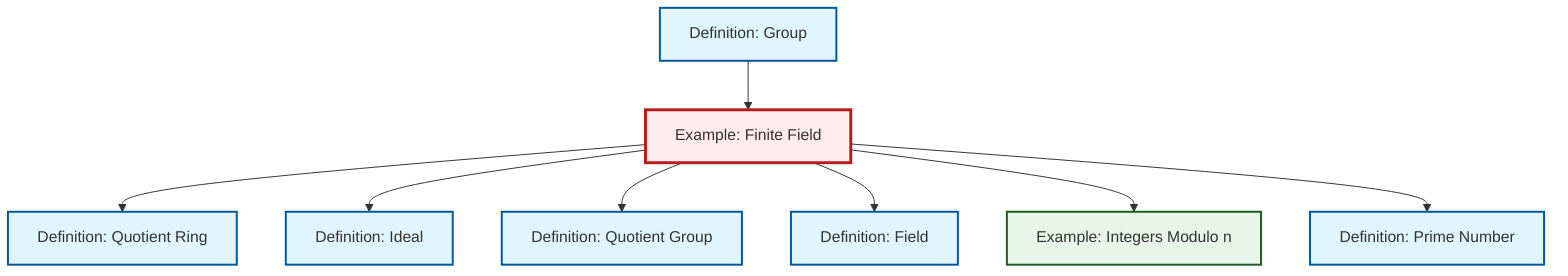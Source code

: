 graph TD
    classDef definition fill:#e1f5fe,stroke:#01579b,stroke-width:2px
    classDef theorem fill:#f3e5f5,stroke:#4a148c,stroke-width:2px
    classDef axiom fill:#fff3e0,stroke:#e65100,stroke-width:2px
    classDef example fill:#e8f5e9,stroke:#1b5e20,stroke-width:2px
    classDef current fill:#ffebee,stroke:#b71c1c,stroke-width:3px
    def-quotient-ring["Definition: Quotient Ring"]:::definition
    ex-finite-field["Example: Finite Field"]:::example
    def-group["Definition: Group"]:::definition
    ex-quotient-integers-mod-n["Example: Integers Modulo n"]:::example
    def-ideal["Definition: Ideal"]:::definition
    def-quotient-group["Definition: Quotient Group"]:::definition
    def-field["Definition: Field"]:::definition
    def-prime["Definition: Prime Number"]:::definition
    def-group --> ex-finite-field
    ex-finite-field --> def-quotient-ring
    ex-finite-field --> def-ideal
    ex-finite-field --> def-quotient-group
    ex-finite-field --> def-field
    ex-finite-field --> ex-quotient-integers-mod-n
    ex-finite-field --> def-prime
    class ex-finite-field current